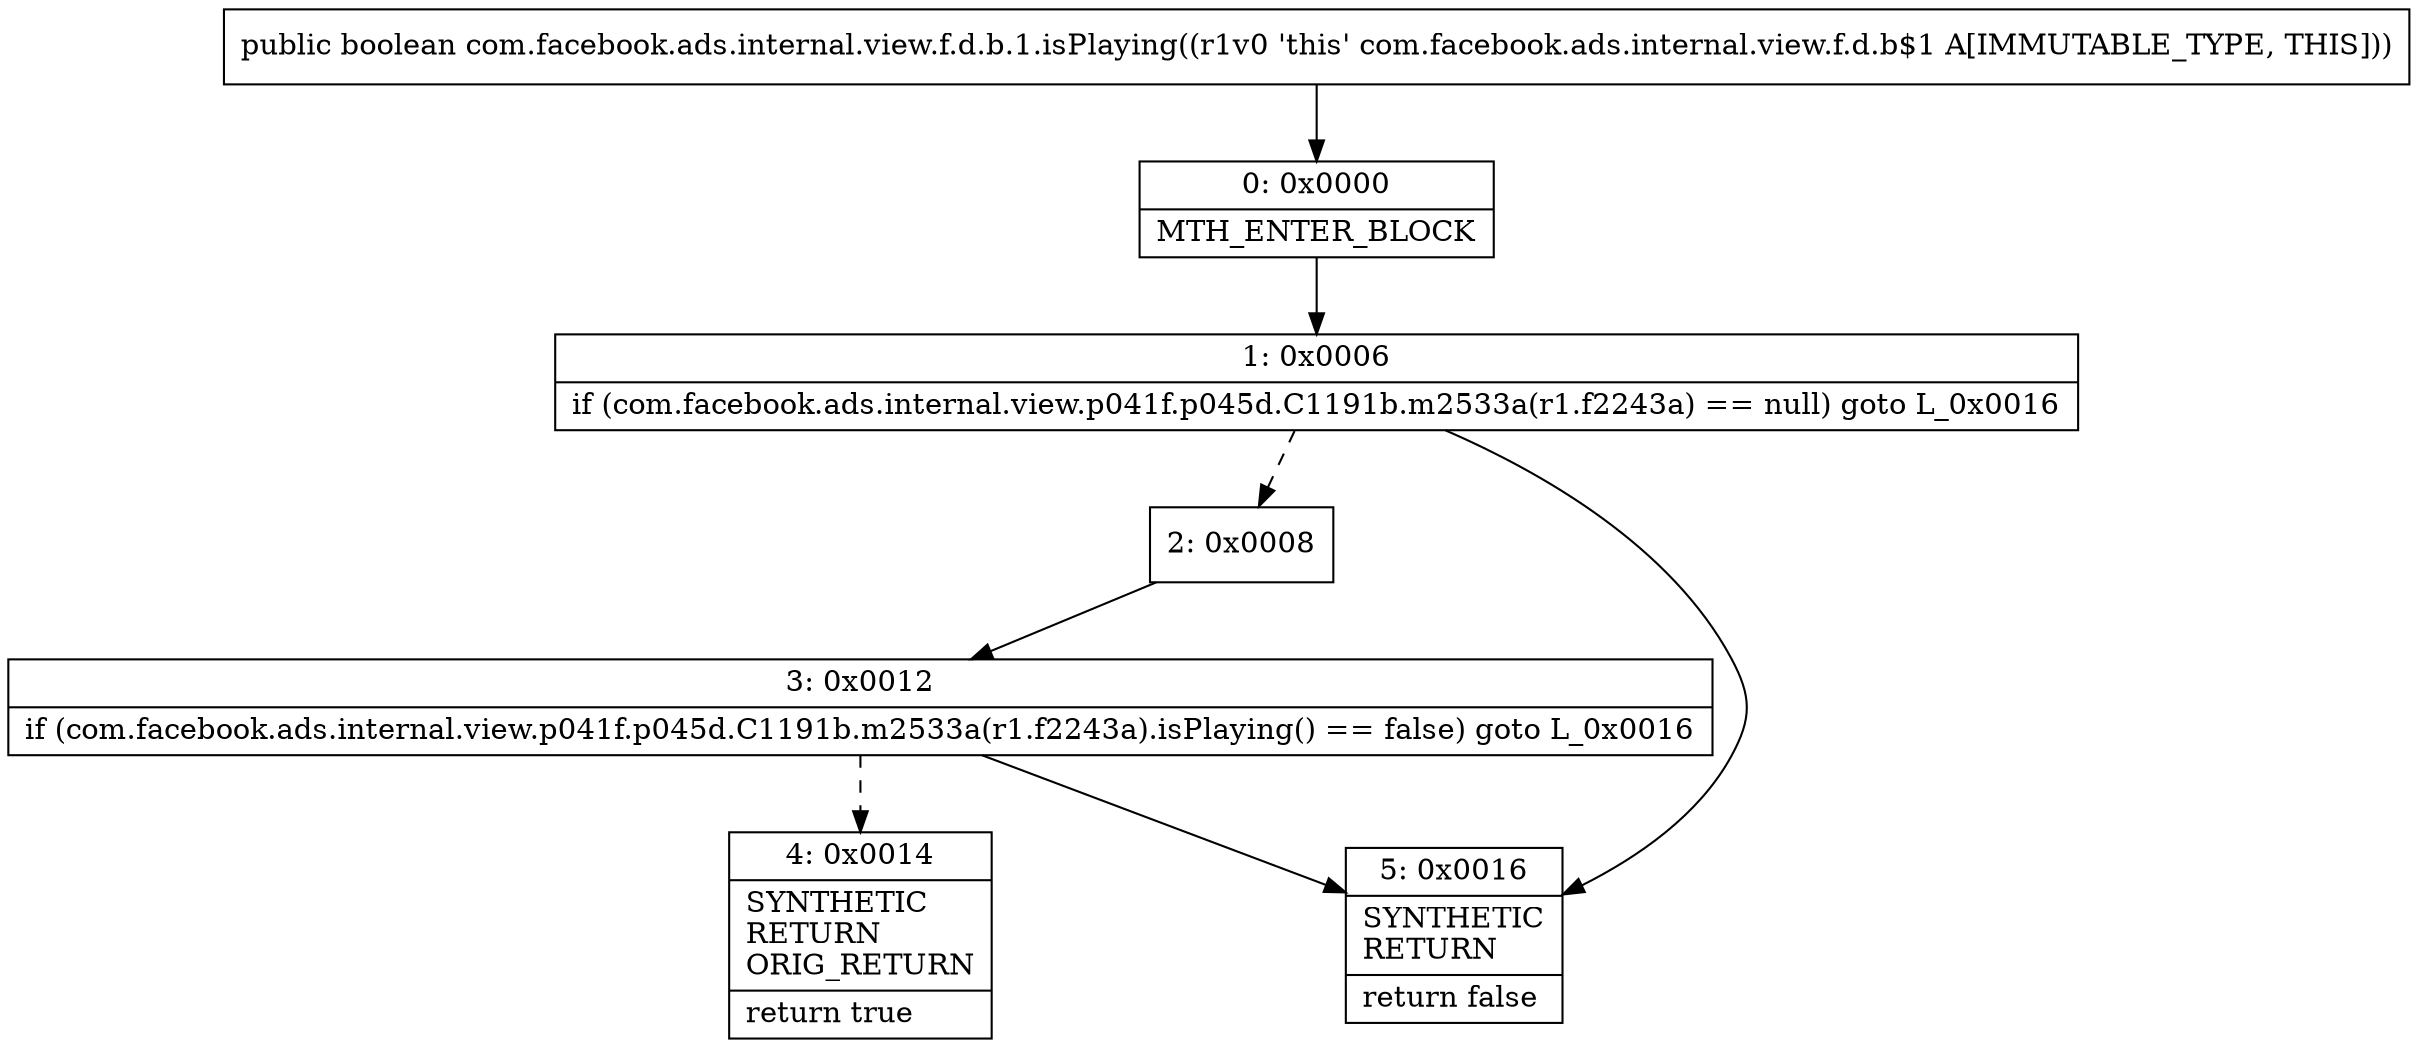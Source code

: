 digraph "CFG forcom.facebook.ads.internal.view.f.d.b.1.isPlaying()Z" {
Node_0 [shape=record,label="{0\:\ 0x0000|MTH_ENTER_BLOCK\l}"];
Node_1 [shape=record,label="{1\:\ 0x0006|if (com.facebook.ads.internal.view.p041f.p045d.C1191b.m2533a(r1.f2243a) == null) goto L_0x0016\l}"];
Node_2 [shape=record,label="{2\:\ 0x0008}"];
Node_3 [shape=record,label="{3\:\ 0x0012|if (com.facebook.ads.internal.view.p041f.p045d.C1191b.m2533a(r1.f2243a).isPlaying() == false) goto L_0x0016\l}"];
Node_4 [shape=record,label="{4\:\ 0x0014|SYNTHETIC\lRETURN\lORIG_RETURN\l|return true\l}"];
Node_5 [shape=record,label="{5\:\ 0x0016|SYNTHETIC\lRETURN\l|return false\l}"];
MethodNode[shape=record,label="{public boolean com.facebook.ads.internal.view.f.d.b.1.isPlaying((r1v0 'this' com.facebook.ads.internal.view.f.d.b$1 A[IMMUTABLE_TYPE, THIS])) }"];
MethodNode -> Node_0;
Node_0 -> Node_1;
Node_1 -> Node_2[style=dashed];
Node_1 -> Node_5;
Node_2 -> Node_3;
Node_3 -> Node_4[style=dashed];
Node_3 -> Node_5;
}

